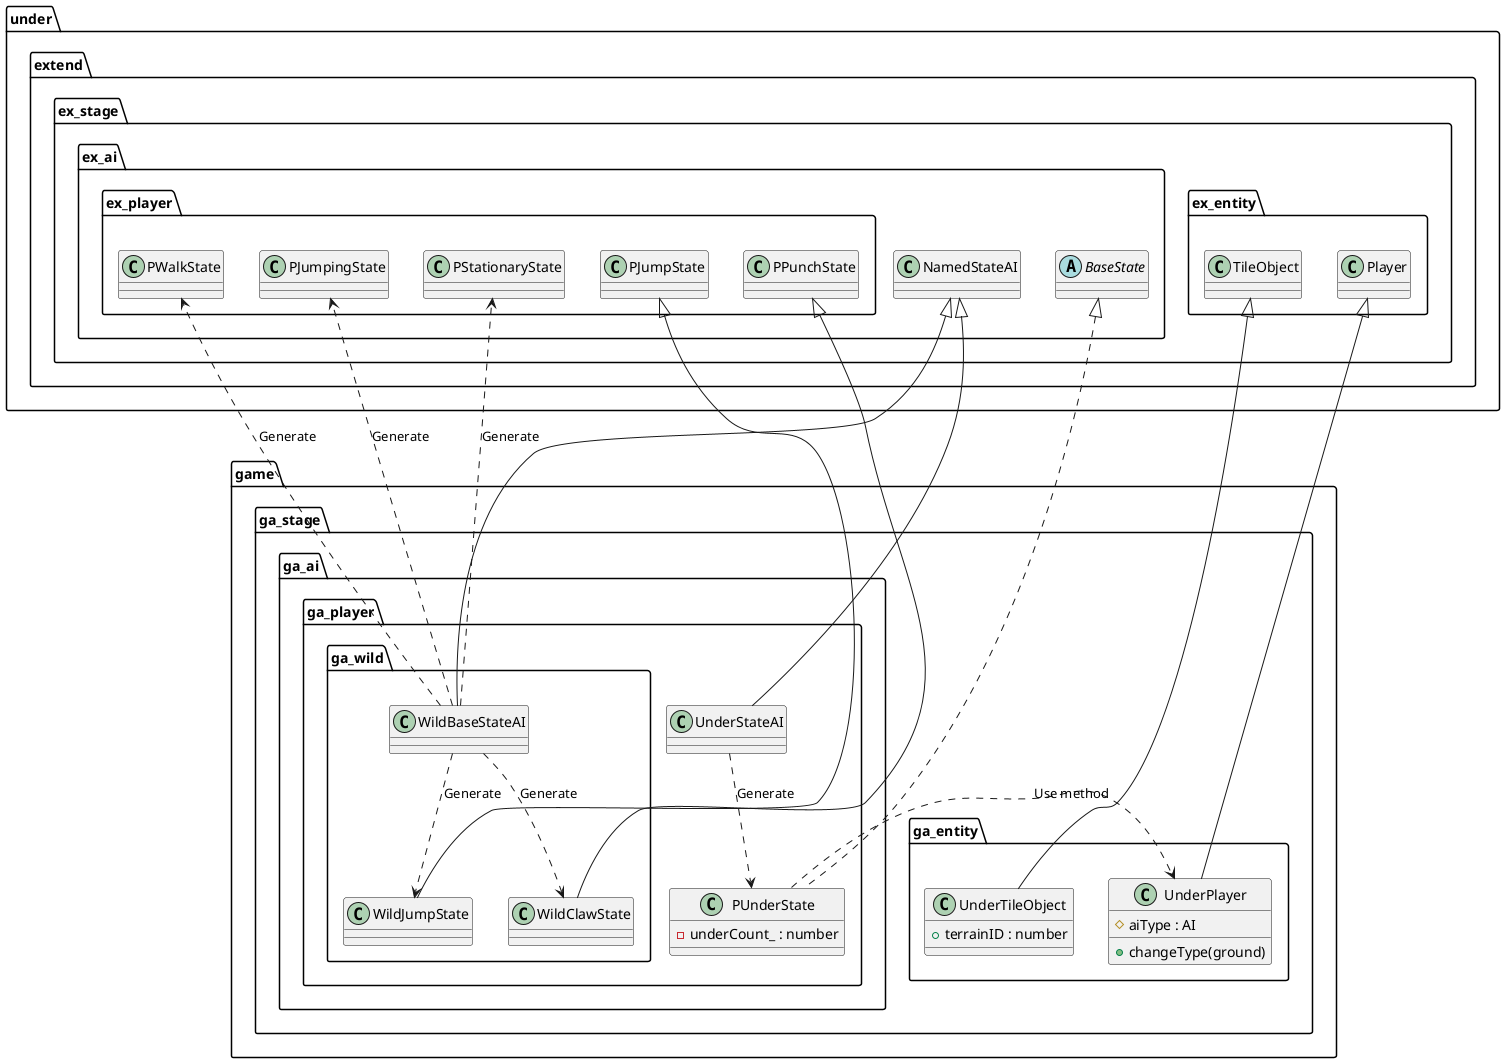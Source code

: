 @startuml EntityGame
package game {
    package ga_stage {
        package ga_entity {
            class UnderPlayer {
                #aiType : AI
                +changeType(ground)
            }
            class UnderTileObject {
                +terrainID : number
            }
        }

        package ga_ai {
            package ga_player {
                class PUnderState {
                    -underCount_ : number
                }
                class UnderStateAI {

                }
                package ga_wild {
                    class WildBaseStateAI
                    class WildJumpState
                    class WildClawState
                }
            }
        }
    }
}

package under {
    package extend {
        package ex_stage {
            package ex_entity {
                class TileObject
                class Player
            }
            package ex_ai {
                class NamedStateAI
                abstract BaseState
                package ex_player {
                    class PStationaryState
                    class PWalkState
                    class PJumpState
                    class PJumpingState
                    class PPunchState
                }
            }
        }
    }
}

UnderStateAI ..> PUnderState : Generate
WildBaseStateAI ..> PStationaryState : Generate
WildBaseStateAI ..> PWalkState : Generate
WildBaseStateAI ..> WildJumpState : Generate
WildBaseStateAI ..> PJumpingState : Generate
WildBaseStateAI ..> WildClawState : Generate

PUnderState .> UnderPlayer : Use method

Player <|--- UnderPlayer
TileObject <|--- UnderTileObject

BaseState <|... PUnderState
NamedStateAI <|--- UnderStateAI
NamedStateAI <|--- WildBaseStateAI

PJumpState <|-- WildJumpState
PPunchState <|-- WildClawState

@enduml
